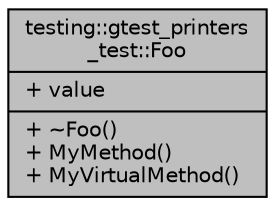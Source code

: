 digraph "testing::gtest_printers_test::Foo"
{
  edge [fontname="Helvetica",fontsize="10",labelfontname="Helvetica",labelfontsize="10"];
  node [fontname="Helvetica",fontsize="10",shape=record];
  Node1 [label="{testing::gtest_printers\l_test::Foo\n|+ value\l|+ ~Foo()\l+ MyMethod()\l+ MyVirtualMethod()\l}",height=0.2,width=0.4,color="black", fillcolor="grey75", style="filled", fontcolor="black"];
}
